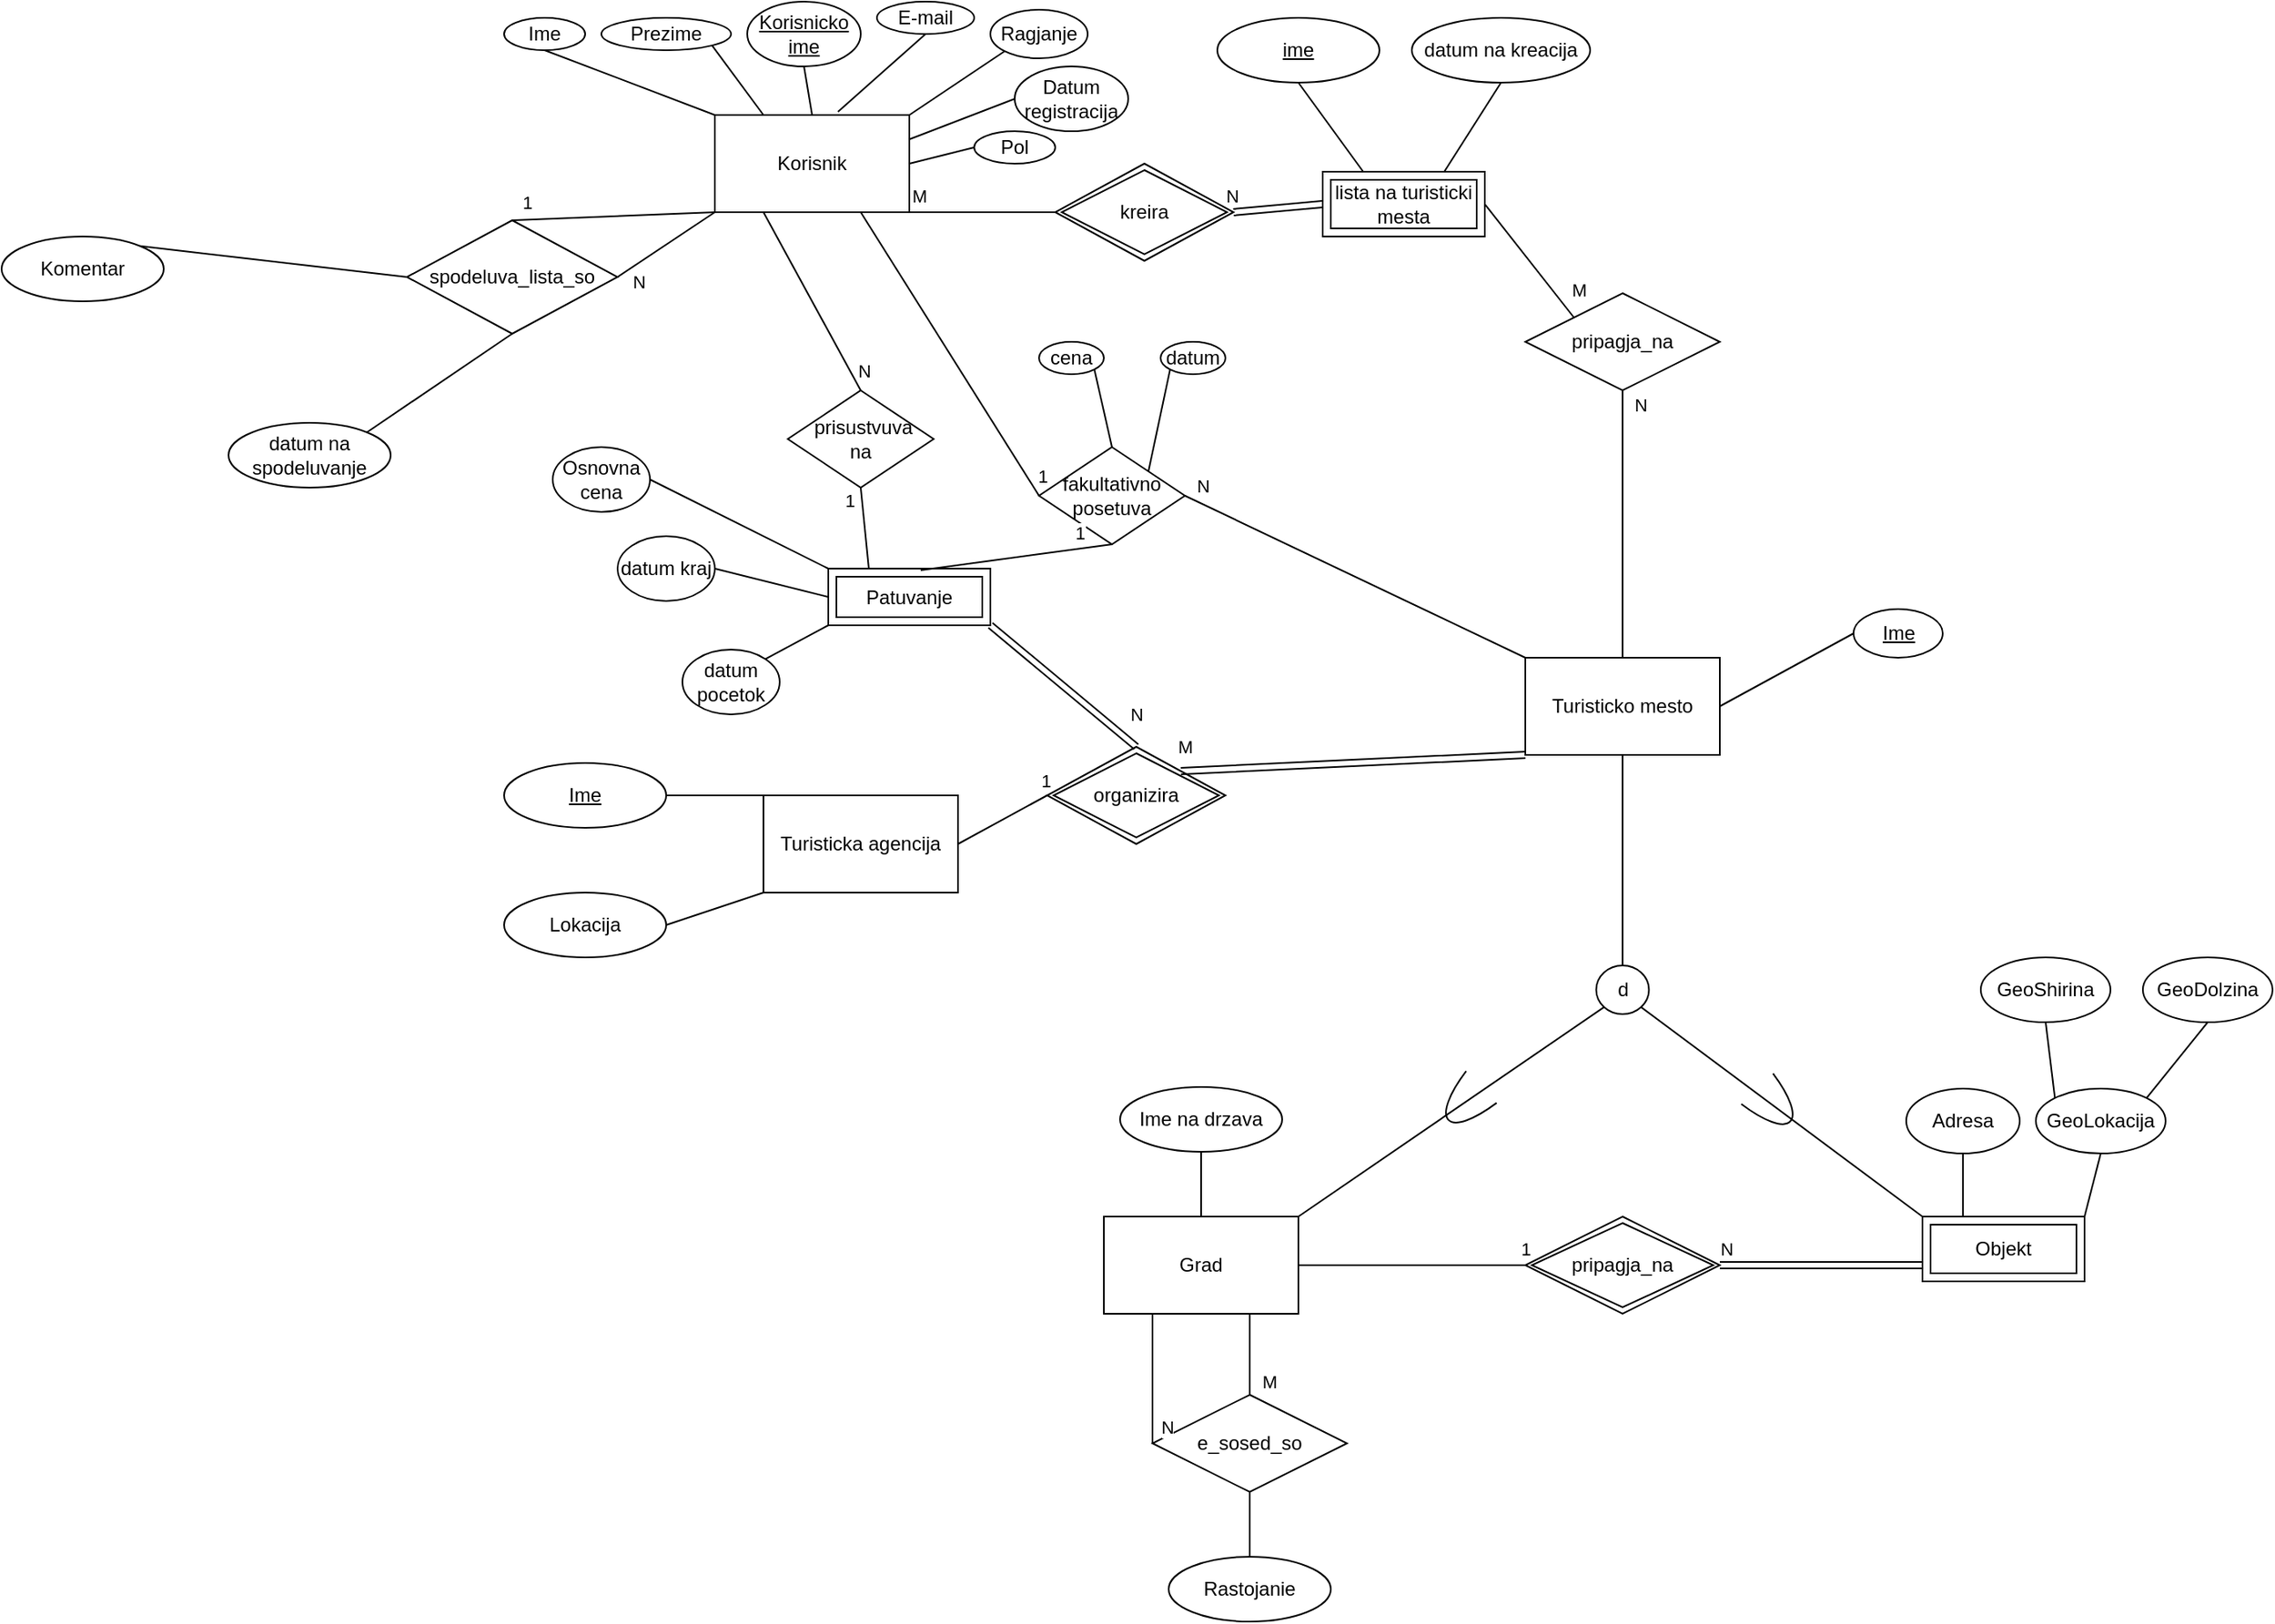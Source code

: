 <mxfile version="22.0.8" type="github">
  <diagram name="Page-1" id="4vaZD6aFRvWip1wH8n_Y">
    <mxGraphModel dx="1322" dy="781" grid="1" gridSize="10" guides="1" tooltips="1" connect="1" arrows="1" fold="1" page="1" pageScale="1" pageWidth="850" pageHeight="1100" math="0" shadow="0">
      <root>
        <mxCell id="0" />
        <mxCell id="1" parent="0" />
        <mxCell id="oy7YL8Xd5E4N8mvJYCTs-1" value="&lt;div&gt;Korisnik&lt;/div&gt;" style="rounded=0;whiteSpace=wrap;html=1;" parent="1" vertex="1">
          <mxGeometry x="160" y="90" width="120" height="60" as="geometry" />
        </mxCell>
        <mxCell id="oy7YL8Xd5E4N8mvJYCTs-9" value="Ime" style="ellipse;whiteSpace=wrap;html=1;align=center;" parent="1" vertex="1">
          <mxGeometry x="30" y="30" width="50" height="20" as="geometry" />
        </mxCell>
        <mxCell id="oy7YL8Xd5E4N8mvJYCTs-10" value="Prezime" style="ellipse;whiteSpace=wrap;html=1;align=center;" parent="1" vertex="1">
          <mxGeometry x="90" y="30" width="80" height="20" as="geometry" />
        </mxCell>
        <mxCell id="oy7YL8Xd5E4N8mvJYCTs-11" value="&lt;div&gt;&lt;u&gt;Korisnicko ime&lt;/u&gt;&lt;/div&gt;" style="ellipse;whiteSpace=wrap;html=1;align=center;" parent="1" vertex="1">
          <mxGeometry x="180" y="20" width="70" height="40" as="geometry" />
        </mxCell>
        <mxCell id="oy7YL8Xd5E4N8mvJYCTs-12" value="E-mail" style="ellipse;whiteSpace=wrap;html=1;align=center;" parent="1" vertex="1">
          <mxGeometry x="260" y="20" width="60" height="20" as="geometry" />
        </mxCell>
        <mxCell id="oy7YL8Xd5E4N8mvJYCTs-13" value="&lt;div&gt;Ragjanje&lt;/div&gt;" style="ellipse;whiteSpace=wrap;html=1;align=center;" parent="1" vertex="1">
          <mxGeometry x="330" y="25" width="60" height="30" as="geometry" />
        </mxCell>
        <mxCell id="oy7YL8Xd5E4N8mvJYCTs-14" value="&lt;div&gt;Datum registracija&lt;/div&gt;" style="ellipse;whiteSpace=wrap;html=1;align=center;" parent="1" vertex="1">
          <mxGeometry x="345" y="60" width="70" height="40" as="geometry" />
        </mxCell>
        <mxCell id="oy7YL8Xd5E4N8mvJYCTs-15" value="&lt;div&gt;Pol&lt;/div&gt;" style="ellipse;whiteSpace=wrap;html=1;align=center;" parent="1" vertex="1">
          <mxGeometry x="320" y="100" width="50" height="20" as="geometry" />
        </mxCell>
        <mxCell id="oy7YL8Xd5E4N8mvJYCTs-18" value="" style="endArrow=none;html=1;rounded=0;entryX=0;entryY=0;entryDx=0;entryDy=0;exitX=0.5;exitY=1;exitDx=0;exitDy=0;" parent="1" source="oy7YL8Xd5E4N8mvJYCTs-9" target="oy7YL8Xd5E4N8mvJYCTs-1" edge="1">
          <mxGeometry width="50" height="50" relative="1" as="geometry">
            <mxPoint x="110" y="340" as="sourcePoint" />
            <mxPoint x="160" y="290" as="targetPoint" />
          </mxGeometry>
        </mxCell>
        <mxCell id="oy7YL8Xd5E4N8mvJYCTs-19" value="" style="endArrow=none;html=1;rounded=0;entryX=0.25;entryY=0;entryDx=0;entryDy=0;exitX=1;exitY=1;exitDx=0;exitDy=0;" parent="1" source="oy7YL8Xd5E4N8mvJYCTs-10" target="oy7YL8Xd5E4N8mvJYCTs-1" edge="1">
          <mxGeometry width="50" height="50" relative="1" as="geometry">
            <mxPoint x="65" y="60" as="sourcePoint" />
            <mxPoint x="170" y="100" as="targetPoint" />
          </mxGeometry>
        </mxCell>
        <mxCell id="oy7YL8Xd5E4N8mvJYCTs-20" value="" style="endArrow=none;html=1;rounded=0;entryX=0.5;entryY=0;entryDx=0;entryDy=0;exitX=0.5;exitY=1;exitDx=0;exitDy=0;" parent="1" source="oy7YL8Xd5E4N8mvJYCTs-11" target="oy7YL8Xd5E4N8mvJYCTs-1" edge="1">
          <mxGeometry width="50" height="50" relative="1" as="geometry">
            <mxPoint x="168" y="57" as="sourcePoint" />
            <mxPoint x="200" y="100" as="targetPoint" />
          </mxGeometry>
        </mxCell>
        <mxCell id="oy7YL8Xd5E4N8mvJYCTs-21" value="" style="endArrow=none;html=1;rounded=0;entryX=0.633;entryY=-0.033;entryDx=0;entryDy=0;exitX=0.5;exitY=1;exitDx=0;exitDy=0;entryPerimeter=0;" parent="1" source="oy7YL8Xd5E4N8mvJYCTs-12" target="oy7YL8Xd5E4N8mvJYCTs-1" edge="1">
          <mxGeometry width="50" height="50" relative="1" as="geometry">
            <mxPoint x="178" y="67" as="sourcePoint" />
            <mxPoint x="210" y="110" as="targetPoint" />
          </mxGeometry>
        </mxCell>
        <mxCell id="oy7YL8Xd5E4N8mvJYCTs-22" value="" style="endArrow=none;html=1;rounded=0;entryX=1;entryY=0;entryDx=0;entryDy=0;exitX=0;exitY=1;exitDx=0;exitDy=0;" parent="1" source="oy7YL8Xd5E4N8mvJYCTs-13" target="oy7YL8Xd5E4N8mvJYCTs-1" edge="1">
          <mxGeometry width="50" height="50" relative="1" as="geometry">
            <mxPoint x="188" y="77" as="sourcePoint" />
            <mxPoint x="220" y="120" as="targetPoint" />
          </mxGeometry>
        </mxCell>
        <mxCell id="oy7YL8Xd5E4N8mvJYCTs-23" value="" style="endArrow=none;html=1;rounded=0;entryX=0;entryY=0.5;entryDx=0;entryDy=0;exitX=1;exitY=0.25;exitDx=0;exitDy=0;" parent="1" source="oy7YL8Xd5E4N8mvJYCTs-1" target="oy7YL8Xd5E4N8mvJYCTs-14" edge="1">
          <mxGeometry width="50" height="50" relative="1" as="geometry">
            <mxPoint x="198" y="87" as="sourcePoint" />
            <mxPoint x="230" y="130" as="targetPoint" />
          </mxGeometry>
        </mxCell>
        <mxCell id="oy7YL8Xd5E4N8mvJYCTs-24" value="" style="endArrow=none;html=1;rounded=0;exitX=0;exitY=0.5;exitDx=0;exitDy=0;entryX=1;entryY=0.5;entryDx=0;entryDy=0;" parent="1" source="oy7YL8Xd5E4N8mvJYCTs-15" target="oy7YL8Xd5E4N8mvJYCTs-1" edge="1">
          <mxGeometry width="50" height="50" relative="1" as="geometry">
            <mxPoint x="208" y="97" as="sourcePoint" />
            <mxPoint x="240" y="140" as="targetPoint" />
          </mxGeometry>
        </mxCell>
        <mxCell id="oy7YL8Xd5E4N8mvJYCTs-25" value="&lt;div&gt;Turisticko mesto&lt;/div&gt;" style="rounded=0;whiteSpace=wrap;html=1;" parent="1" vertex="1">
          <mxGeometry x="660" y="425" width="120" height="60" as="geometry" />
        </mxCell>
        <mxCell id="oy7YL8Xd5E4N8mvJYCTs-26" value="&lt;u&gt;Ime&lt;/u&gt;" style="ellipse;whiteSpace=wrap;html=1;align=center;" parent="1" vertex="1">
          <mxGeometry x="862.5" y="395" width="55" height="30" as="geometry" />
        </mxCell>
        <mxCell id="oy7YL8Xd5E4N8mvJYCTs-27" value="" style="endArrow=none;html=1;rounded=0;entryX=0;entryY=0.5;entryDx=0;entryDy=0;exitX=1;exitY=0.5;exitDx=0;exitDy=0;" parent="1" source="oy7YL8Xd5E4N8mvJYCTs-25" target="oy7YL8Xd5E4N8mvJYCTs-26" edge="1">
          <mxGeometry width="50" height="50" relative="1" as="geometry">
            <mxPoint x="753.75" y="340" as="sourcePoint" />
            <mxPoint x="803.75" y="290" as="targetPoint" />
          </mxGeometry>
        </mxCell>
        <mxCell id="oy7YL8Xd5E4N8mvJYCTs-28" value="" style="endArrow=none;html=1;rounded=0;entryX=0.5;entryY=1;entryDx=0;entryDy=0;exitX=0.5;exitY=0;exitDx=0;exitDy=0;" parent="1" source="oy7YL8Xd5E4N8mvJYCTs-29" target="oy7YL8Xd5E4N8mvJYCTs-25" edge="1">
          <mxGeometry width="50" height="50" relative="1" as="geometry">
            <mxPoint x="890" y="430" as="sourcePoint" />
            <mxPoint x="933.75" y="360" as="targetPoint" />
          </mxGeometry>
        </mxCell>
        <mxCell id="oy7YL8Xd5E4N8mvJYCTs-29" value="d" style="ellipse;whiteSpace=wrap;html=1;align=center;" parent="1" vertex="1">
          <mxGeometry x="703.75" y="615" width="32.5" height="30" as="geometry" />
        </mxCell>
        <mxCell id="oy7YL8Xd5E4N8mvJYCTs-31" value="Grad" style="rounded=0;whiteSpace=wrap;html=1;" parent="1" vertex="1">
          <mxGeometry x="400" y="770" width="120" height="60" as="geometry" />
        </mxCell>
        <mxCell id="oy7YL8Xd5E4N8mvJYCTs-33" value="" style="endArrow=none;html=1;rounded=0;exitX=1;exitY=0;exitDx=0;exitDy=0;entryX=0;entryY=1;entryDx=0;entryDy=0;" parent="1" source="oy7YL8Xd5E4N8mvJYCTs-31" target="oy7YL8Xd5E4N8mvJYCTs-29" edge="1">
          <mxGeometry width="50" height="50" relative="1" as="geometry">
            <mxPoint x="785" y="600" as="sourcePoint" />
            <mxPoint x="835" y="550" as="targetPoint" />
          </mxGeometry>
        </mxCell>
        <mxCell id="oy7YL8Xd5E4N8mvJYCTs-34" value="" style="endArrow=none;html=1;rounded=0;exitX=0;exitY=0;exitDx=0;exitDy=0;entryX=1;entryY=1;entryDx=0;entryDy=0;" parent="1" source="oy7YL8Xd5E4N8mvJYCTs-124" target="oy7YL8Xd5E4N8mvJYCTs-29" edge="1">
          <mxGeometry width="50" height="50" relative="1" as="geometry">
            <mxPoint x="901" y="770" as="sourcePoint" />
            <mxPoint x="894" y="556" as="targetPoint" />
          </mxGeometry>
        </mxCell>
        <mxCell id="oy7YL8Xd5E4N8mvJYCTs-35" value="Ime na drzava" style="ellipse;whiteSpace=wrap;html=1;align=center;" parent="1" vertex="1">
          <mxGeometry x="410" y="690" width="100" height="40" as="geometry" />
        </mxCell>
        <mxCell id="oy7YL8Xd5E4N8mvJYCTs-36" value="" style="endArrow=none;html=1;rounded=0;exitX=0.5;exitY=0;exitDx=0;exitDy=0;entryX=0.5;entryY=1;entryDx=0;entryDy=0;" parent="1" source="oy7YL8Xd5E4N8mvJYCTs-31" target="oy7YL8Xd5E4N8mvJYCTs-35" edge="1">
          <mxGeometry width="50" height="50" relative="1" as="geometry">
            <mxPoint x="760" y="720" as="sourcePoint" />
            <mxPoint x="809" y="656" as="targetPoint" />
          </mxGeometry>
        </mxCell>
        <mxCell id="oy7YL8Xd5E4N8mvJYCTs-37" value="Adresa" style="ellipse;whiteSpace=wrap;html=1;align=center;" parent="1" vertex="1">
          <mxGeometry x="895" y="691" width="70" height="40" as="geometry" />
        </mxCell>
        <mxCell id="oy7YL8Xd5E4N8mvJYCTs-38" value="" style="endArrow=none;html=1;rounded=0;exitX=0.25;exitY=0;exitDx=0;exitDy=0;entryX=0.5;entryY=1;entryDx=0;entryDy=0;" parent="1" source="oy7YL8Xd5E4N8mvJYCTs-124" target="oy7YL8Xd5E4N8mvJYCTs-37" edge="1">
          <mxGeometry width="50" height="50" relative="1" as="geometry">
            <mxPoint x="931" y="770" as="sourcePoint" />
            <mxPoint x="820" y="666" as="targetPoint" />
          </mxGeometry>
        </mxCell>
        <mxCell id="oy7YL8Xd5E4N8mvJYCTs-40" value="&lt;div&gt;GeoLokacija&lt;/div&gt;" style="ellipse;whiteSpace=wrap;html=1;align=center;" parent="1" vertex="1">
          <mxGeometry x="975" y="691" width="80" height="40" as="geometry" />
        </mxCell>
        <mxCell id="oy7YL8Xd5E4N8mvJYCTs-41" value="" style="endArrow=none;html=1;rounded=0;exitX=1;exitY=0;exitDx=0;exitDy=0;entryX=0.5;entryY=1;entryDx=0;entryDy=0;" parent="1" source="oy7YL8Xd5E4N8mvJYCTs-124" target="oy7YL8Xd5E4N8mvJYCTs-40" edge="1">
          <mxGeometry width="50" height="50" relative="1" as="geometry">
            <mxPoint x="1014.04" y="769.58" as="sourcePoint" />
            <mxPoint x="920" y="666" as="targetPoint" />
          </mxGeometry>
        </mxCell>
        <mxCell id="oy7YL8Xd5E4N8mvJYCTs-42" value="pripagja_na" style="shape=rhombus;perimeter=rhombusPerimeter;whiteSpace=wrap;html=1;align=center;double=1;" parent="1" vertex="1">
          <mxGeometry x="660" y="770" width="120" height="60" as="geometry" />
        </mxCell>
        <mxCell id="oy7YL8Xd5E4N8mvJYCTs-43" value="1" style="endArrow=none;html=1;rounded=0;exitX=1;exitY=0.5;exitDx=0;exitDy=0;entryX=0;entryY=0.5;entryDx=0;entryDy=0;" parent="1" source="oy7YL8Xd5E4N8mvJYCTs-31" target="oy7YL8Xd5E4N8mvJYCTs-42" edge="1">
          <mxGeometry x="1" y="10" width="50" height="50" relative="1" as="geometry">
            <mxPoint x="865" y="930" as="sourcePoint" />
            <mxPoint x="915" y="880" as="targetPoint" />
            <mxPoint as="offset" />
          </mxGeometry>
        </mxCell>
        <mxCell id="oy7YL8Xd5E4N8mvJYCTs-46" value="&lt;div&gt;e_sosed_so&lt;/div&gt;" style="shape=rhombus;perimeter=rhombusPerimeter;whiteSpace=wrap;html=1;align=center;" parent="1" vertex="1">
          <mxGeometry x="430" y="880" width="120" height="60" as="geometry" />
        </mxCell>
        <mxCell id="oy7YL8Xd5E4N8mvJYCTs-47" value="GeoShirina" style="ellipse;whiteSpace=wrap;html=1;align=center;" parent="1" vertex="1">
          <mxGeometry x="941" y="610" width="80" height="40" as="geometry" />
        </mxCell>
        <mxCell id="oy7YL8Xd5E4N8mvJYCTs-48" value="" style="endArrow=none;html=1;rounded=0;exitX=0.5;exitY=1;exitDx=0;exitDy=0;entryX=0;entryY=0;entryDx=0;entryDy=0;" parent="1" source="oy7YL8Xd5E4N8mvJYCTs-47" target="oy7YL8Xd5E4N8mvJYCTs-40" edge="1">
          <mxGeometry width="50" height="50" relative="1" as="geometry">
            <mxPoint x="981" y="650.0" as="sourcePoint" />
            <mxPoint x="991" y="860" as="targetPoint" />
          </mxGeometry>
        </mxCell>
        <mxCell id="oy7YL8Xd5E4N8mvJYCTs-49" value="GeoDolzina" style="ellipse;whiteSpace=wrap;html=1;align=center;" parent="1" vertex="1">
          <mxGeometry x="1041" y="610" width="80" height="40" as="geometry" />
        </mxCell>
        <mxCell id="oy7YL8Xd5E4N8mvJYCTs-50" value="" style="endArrow=none;html=1;rounded=0;exitX=1;exitY=0;exitDx=0;exitDy=0;entryX=0.5;entryY=1;entryDx=0;entryDy=0;" parent="1" source="oy7YL8Xd5E4N8mvJYCTs-40" target="oy7YL8Xd5E4N8mvJYCTs-49" edge="1">
          <mxGeometry width="50" height="50" relative="1" as="geometry">
            <mxPoint x="981" y="630" as="sourcePoint" />
            <mxPoint x="1031" y="580" as="targetPoint" />
          </mxGeometry>
        </mxCell>
        <mxCell id="oy7YL8Xd5E4N8mvJYCTs-51" value="N" style="endArrow=none;html=1;rounded=0;exitX=0;exitY=0.5;exitDx=0;exitDy=0;entryX=0.25;entryY=1;entryDx=0;entryDy=0;" parent="1" source="oy7YL8Xd5E4N8mvJYCTs-46" target="oy7YL8Xd5E4N8mvJYCTs-31" edge="1">
          <mxGeometry x="-0.746" y="-9" width="50" height="50" relative="1" as="geometry">
            <mxPoint x="490" y="920" as="sourcePoint" />
            <mxPoint x="540" y="870" as="targetPoint" />
            <mxPoint as="offset" />
          </mxGeometry>
        </mxCell>
        <mxCell id="oy7YL8Xd5E4N8mvJYCTs-52" value="M" style="endArrow=none;html=1;rounded=0;entryX=0.75;entryY=1;entryDx=0;entryDy=0;exitX=0.5;exitY=0;exitDx=0;exitDy=0;" parent="1" source="oy7YL8Xd5E4N8mvJYCTs-46" target="oy7YL8Xd5E4N8mvJYCTs-31" edge="1">
          <mxGeometry x="-0.677" y="-11" width="50" height="50" relative="1" as="geometry">
            <mxPoint x="640" y="880" as="sourcePoint" />
            <mxPoint x="690" y="830" as="targetPoint" />
            <mxPoint x="1" as="offset" />
          </mxGeometry>
        </mxCell>
        <mxCell id="oy7YL8Xd5E4N8mvJYCTs-54" value="" style="endArrow=none;html=1;rounded=0;entryX=0.5;entryY=1;entryDx=0;entryDy=0;exitX=0.5;exitY=0;exitDx=0;exitDy=0;" parent="1" source="oy7YL8Xd5E4N8mvJYCTs-55" target="oy7YL8Xd5E4N8mvJYCTs-46" edge="1">
          <mxGeometry width="50" height="50" relative="1" as="geometry">
            <mxPoint x="660" y="980" as="sourcePoint" />
            <mxPoint x="700" y="830" as="targetPoint" />
          </mxGeometry>
        </mxCell>
        <mxCell id="oy7YL8Xd5E4N8mvJYCTs-55" value="Rastojanie" style="ellipse;whiteSpace=wrap;html=1;align=center;" parent="1" vertex="1">
          <mxGeometry x="440" y="980" width="100" height="40" as="geometry" />
        </mxCell>
        <mxCell id="oy7YL8Xd5E4N8mvJYCTs-60" value="&lt;u&gt;ime&lt;/u&gt;" style="ellipse;whiteSpace=wrap;html=1;align=center;" parent="1" vertex="1">
          <mxGeometry x="470" y="30" width="100" height="40" as="geometry" />
        </mxCell>
        <mxCell id="oy7YL8Xd5E4N8mvJYCTs-61" value="" style="endArrow=none;html=1;rounded=0;exitX=0.5;exitY=1;exitDx=0;exitDy=0;entryX=0.25;entryY=0;entryDx=0;entryDy=0;" parent="1" source="oy7YL8Xd5E4N8mvJYCTs-60" target="oy7YL8Xd5E4N8mvJYCTs-109" edge="1">
          <mxGeometry width="50" height="50" relative="1" as="geometry">
            <mxPoint x="285.355" y="272.928" as="sourcePoint" />
            <mxPoint x="410" y="250" as="targetPoint" />
          </mxGeometry>
        </mxCell>
        <mxCell id="oy7YL8Xd5E4N8mvJYCTs-62" value="" style="endArrow=none;html=1;rounded=0;entryX=0.5;entryY=1;entryDx=0;entryDy=0;exitX=0.75;exitY=0;exitDx=0;exitDy=0;" parent="1" source="oy7YL8Xd5E4N8mvJYCTs-109" target="oy7YL8Xd5E4N8mvJYCTs-63" edge="1">
          <mxGeometry width="50" height="50" relative="1" as="geometry">
            <mxPoint x="375" y="267.07" as="sourcePoint" />
            <mxPoint x="470" y="250" as="targetPoint" />
          </mxGeometry>
        </mxCell>
        <mxCell id="oy7YL8Xd5E4N8mvJYCTs-63" value="datum na kreacija" style="ellipse;whiteSpace=wrap;html=1;align=center;" parent="1" vertex="1">
          <mxGeometry x="590" y="30" width="110" height="40" as="geometry" />
        </mxCell>
        <mxCell id="oy7YL8Xd5E4N8mvJYCTs-64" value="spodeluva_lista_so" style="shape=rhombus;perimeter=rhombusPerimeter;whiteSpace=wrap;html=1;align=center;" parent="1" vertex="1">
          <mxGeometry x="-30" y="155" width="130" height="70" as="geometry" />
        </mxCell>
        <mxCell id="oy7YL8Xd5E4N8mvJYCTs-65" value="1" style="endArrow=none;html=1;rounded=0;entryX=0;entryY=1;entryDx=0;entryDy=0;exitX=0.5;exitY=0;exitDx=0;exitDy=0;" parent="1" source="oy7YL8Xd5E4N8mvJYCTs-64" target="oy7YL8Xd5E4N8mvJYCTs-1" edge="1">
          <mxGeometry x="-0.85" y="11" width="50" height="50" relative="1" as="geometry">
            <mxPoint x="100" y="180" as="sourcePoint" />
            <mxPoint x="150" y="130" as="targetPoint" />
            <mxPoint as="offset" />
          </mxGeometry>
        </mxCell>
        <mxCell id="oy7YL8Xd5E4N8mvJYCTs-66" value="N" style="endArrow=none;html=1;rounded=0;exitX=1;exitY=0.5;exitDx=0;exitDy=0;entryX=0;entryY=1;entryDx=0;entryDy=0;" parent="1" source="oy7YL8Xd5E4N8mvJYCTs-64" target="oy7YL8Xd5E4N8mvJYCTs-1" edge="1">
          <mxGeometry x="-0.751" y="-10" width="50" height="50" relative="1" as="geometry">
            <mxPoint x="170" y="220" as="sourcePoint" />
            <mxPoint x="220" y="170" as="targetPoint" />
            <mxPoint as="offset" />
          </mxGeometry>
        </mxCell>
        <mxCell id="oy7YL8Xd5E4N8mvJYCTs-67" value="" style="endArrow=none;html=1;rounded=0;entryX=0;entryY=0.5;entryDx=0;entryDy=0;exitX=1;exitY=0;exitDx=0;exitDy=0;" parent="1" source="oy7YL8Xd5E4N8mvJYCTs-69" target="oy7YL8Xd5E4N8mvJYCTs-64" edge="1">
          <mxGeometry width="50" height="50" relative="1" as="geometry">
            <mxPoint x="60" y="300" as="sourcePoint" />
            <mxPoint x="70" y="310" as="targetPoint" />
          </mxGeometry>
        </mxCell>
        <mxCell id="oy7YL8Xd5E4N8mvJYCTs-69" value="Komentar" style="ellipse;whiteSpace=wrap;html=1;align=center;" parent="1" vertex="1">
          <mxGeometry x="-280" y="165" width="100" height="40" as="geometry" />
        </mxCell>
        <mxCell id="oy7YL8Xd5E4N8mvJYCTs-70" value="datum na spodeluvanje" style="ellipse;whiteSpace=wrap;html=1;align=center;" parent="1" vertex="1">
          <mxGeometry x="-140" y="280" width="100" height="40" as="geometry" />
        </mxCell>
        <mxCell id="oy7YL8Xd5E4N8mvJYCTs-72" value="pripagja_na" style="shape=rhombus;perimeter=rhombusPerimeter;whiteSpace=wrap;html=1;align=center;" parent="1" vertex="1">
          <mxGeometry x="660" y="200" width="120" height="60" as="geometry" />
        </mxCell>
        <mxCell id="oy7YL8Xd5E4N8mvJYCTs-75" value="M" style="endArrow=none;html=1;rounded=0;exitX=1;exitY=0.5;exitDx=0;exitDy=0;entryX=0;entryY=0;entryDx=0;entryDy=0;" parent="1" source="oy7YL8Xd5E4N8mvJYCTs-109" target="oy7YL8Xd5E4N8mvJYCTs-72" edge="1">
          <mxGeometry x="0.752" y="13" width="50" height="50" relative="1" as="geometry">
            <mxPoint x="500" y="220" as="sourcePoint" />
            <mxPoint x="570" y="190" as="targetPoint" />
            <mxPoint as="offset" />
          </mxGeometry>
        </mxCell>
        <mxCell id="oy7YL8Xd5E4N8mvJYCTs-76" value="N" style="endArrow=none;html=1;rounded=0;exitX=0.5;exitY=1;exitDx=0;exitDy=0;entryX=0.5;entryY=0;entryDx=0;entryDy=0;" parent="1" source="oy7YL8Xd5E4N8mvJYCTs-72" target="oy7YL8Xd5E4N8mvJYCTs-25" edge="1">
          <mxGeometry x="-0.888" y="11" width="50" height="50" relative="1" as="geometry">
            <mxPoint x="510" y="230" as="sourcePoint" />
            <mxPoint x="620" y="230" as="targetPoint" />
            <mxPoint as="offset" />
          </mxGeometry>
        </mxCell>
        <mxCell id="oy7YL8Xd5E4N8mvJYCTs-80" value="M" style="endArrow=none;html=1;rounded=0;entryX=1;entryY=1;entryDx=0;entryDy=0;exitX=0;exitY=0.5;exitDx=0;exitDy=0;" parent="1" source="oy7YL8Xd5E4N8mvJYCTs-105" target="oy7YL8Xd5E4N8mvJYCTs-1" edge="1">
          <mxGeometry x="0.882" y="-10" width="50" height="50" relative="1" as="geometry">
            <mxPoint x="280" y="190" as="sourcePoint" />
            <mxPoint x="280" y="170" as="targetPoint" />
            <mxPoint as="offset" />
          </mxGeometry>
        </mxCell>
        <mxCell id="oy7YL8Xd5E4N8mvJYCTs-85" value="" style="endArrow=none;html=1;rounded=0;exitX=0.5;exitY=1;exitDx=0;exitDy=0;entryX=1;entryY=0;entryDx=0;entryDy=0;" parent="1" source="oy7YL8Xd5E4N8mvJYCTs-64" target="oy7YL8Xd5E4N8mvJYCTs-70" edge="1">
          <mxGeometry width="50" height="50" relative="1" as="geometry">
            <mxPoint x="150" y="340" as="sourcePoint" />
            <mxPoint x="200" y="290" as="targetPoint" />
          </mxGeometry>
        </mxCell>
        <mxCell id="oy7YL8Xd5E4N8mvJYCTs-86" value="Turisticka agencija" style="rounded=0;whiteSpace=wrap;html=1;" parent="1" vertex="1">
          <mxGeometry x="190" y="510" width="120" height="60" as="geometry" />
        </mxCell>
        <mxCell id="oy7YL8Xd5E4N8mvJYCTs-87" value="&lt;u&gt;Ime&lt;/u&gt;" style="ellipse;whiteSpace=wrap;html=1;align=center;" parent="1" vertex="1">
          <mxGeometry x="30" y="490" width="100" height="40" as="geometry" />
        </mxCell>
        <mxCell id="oy7YL8Xd5E4N8mvJYCTs-88" value="" style="endArrow=none;html=1;rounded=0;entryX=0;entryY=0;entryDx=0;entryDy=0;exitX=1;exitY=0.5;exitDx=0;exitDy=0;" parent="1" source="oy7YL8Xd5E4N8mvJYCTs-87" target="oy7YL8Xd5E4N8mvJYCTs-86" edge="1">
          <mxGeometry width="50" height="50" relative="1" as="geometry">
            <mxPoint x="150" y="500" as="sourcePoint" />
            <mxPoint x="200" y="450" as="targetPoint" />
          </mxGeometry>
        </mxCell>
        <mxCell id="oy7YL8Xd5E4N8mvJYCTs-89" value="Lokacija" style="ellipse;whiteSpace=wrap;html=1;align=center;" parent="1" vertex="1">
          <mxGeometry x="30" y="570" width="100" height="40" as="geometry" />
        </mxCell>
        <mxCell id="oy7YL8Xd5E4N8mvJYCTs-90" value="" style="endArrow=none;html=1;rounded=0;exitX=1;exitY=0.5;exitDx=0;exitDy=0;entryX=0;entryY=1;entryDx=0;entryDy=0;" parent="1" source="oy7YL8Xd5E4N8mvJYCTs-89" target="oy7YL8Xd5E4N8mvJYCTs-86" edge="1">
          <mxGeometry width="50" height="50" relative="1" as="geometry">
            <mxPoint x="190" y="400" as="sourcePoint" />
            <mxPoint x="240" y="350" as="targetPoint" />
          </mxGeometry>
        </mxCell>
        <mxCell id="oy7YL8Xd5E4N8mvJYCTs-100" value="1" style="endArrow=none;html=1;rounded=0;exitX=1;exitY=0.5;exitDx=0;exitDy=0;entryX=0;entryY=0.5;entryDx=0;entryDy=0;" parent="1" source="oy7YL8Xd5E4N8mvJYCTs-86" target="oy7YL8Xd5E4N8mvJYCTs-106" edge="1">
          <mxGeometry x="1" y="11" width="50" height="50" relative="1" as="geometry">
            <mxPoint x="300" y="490" as="sourcePoint" />
            <mxPoint x="335" y="410.0" as="targetPoint" />
            <mxPoint x="4" y="1" as="offset" />
          </mxGeometry>
        </mxCell>
        <mxCell id="oy7YL8Xd5E4N8mvJYCTs-104" value="N" style="shape=link;html=1;rounded=0;entryX=0;entryY=0.5;entryDx=0;entryDy=0;exitX=1;exitY=0.5;exitDx=0;exitDy=0;" parent="1" source="oy7YL8Xd5E4N8mvJYCTs-105" target="oy7YL8Xd5E4N8mvJYCTs-109" edge="1">
          <mxGeometry x="-1" y="10" relative="1" as="geometry">
            <mxPoint x="340" y="220" as="sourcePoint" />
            <mxPoint x="380" y="220" as="targetPoint" />
            <mxPoint as="offset" />
          </mxGeometry>
        </mxCell>
        <mxCell id="oy7YL8Xd5E4N8mvJYCTs-105" value="kreira" style="shape=rhombus;double=1;perimeter=rhombusPerimeter;whiteSpace=wrap;html=1;align=center;" parent="1" vertex="1">
          <mxGeometry x="370" y="120" width="110" height="60" as="geometry" />
        </mxCell>
        <mxCell id="oy7YL8Xd5E4N8mvJYCTs-106" value="organizira" style="shape=rhombus;double=1;perimeter=rhombusPerimeter;whiteSpace=wrap;html=1;align=center;" parent="1" vertex="1">
          <mxGeometry x="365" y="480" width="110" height="60" as="geometry" />
        </mxCell>
        <mxCell id="oy7YL8Xd5E4N8mvJYCTs-107" value="N" style="shape=link;html=1;rounded=0;exitX=0.5;exitY=0;exitDx=0;exitDy=0;entryX=1;entryY=1;entryDx=0;entryDy=0;" parent="1" source="oy7YL8Xd5E4N8mvJYCTs-106" target="oy7YL8Xd5E4N8mvJYCTs-111" edge="1">
          <mxGeometry x="-0.781" y="-15" relative="1" as="geometry">
            <mxPoint x="430" y="540" as="sourcePoint" />
            <mxPoint x="500" y="410" as="targetPoint" />
            <mxPoint as="offset" />
          </mxGeometry>
        </mxCell>
        <mxCell id="oy7YL8Xd5E4N8mvJYCTs-109" value="lista na turisticki mesta" style="shape=ext;margin=3;double=1;whiteSpace=wrap;html=1;align=center;" parent="1" vertex="1">
          <mxGeometry x="535" y="125" width="100" height="40" as="geometry" />
        </mxCell>
        <mxCell id="oy7YL8Xd5E4N8mvJYCTs-111" value="Patuvanje" style="shape=ext;margin=3;double=1;whiteSpace=wrap;html=1;align=center;" parent="1" vertex="1">
          <mxGeometry x="230" y="370" width="100" height="35" as="geometry" />
        </mxCell>
        <mxCell id="oy7YL8Xd5E4N8mvJYCTs-112" value="M" style="endArrow=none;html=1;rounded=0;exitX=1;exitY=0;exitDx=0;exitDy=0;entryX=0;entryY=1;entryDx=0;entryDy=0;shape=link;" parent="1" source="oy7YL8Xd5E4N8mvJYCTs-106" target="oy7YL8Xd5E4N8mvJYCTs-25" edge="1">
          <mxGeometry x="-0.97" y="15" width="50" height="50" relative="1" as="geometry">
            <mxPoint x="300" y="420" as="sourcePoint" />
            <mxPoint x="450" y="420" as="targetPoint" />
            <mxPoint as="offset" />
          </mxGeometry>
        </mxCell>
        <mxCell id="oy7YL8Xd5E4N8mvJYCTs-117" value="datum pocetok" style="ellipse;whiteSpace=wrap;html=1;align=center;" parent="1" vertex="1">
          <mxGeometry x="140" y="420" width="60" height="40" as="geometry" />
        </mxCell>
        <mxCell id="oy7YL8Xd5E4N8mvJYCTs-118" value="datum kraj" style="ellipse;whiteSpace=wrap;html=1;align=center;" parent="1" vertex="1">
          <mxGeometry x="100" y="350" width="60" height="40" as="geometry" />
        </mxCell>
        <mxCell id="oy7YL8Xd5E4N8mvJYCTs-119" value="" style="endArrow=none;html=1;rounded=0;exitX=1;exitY=0.5;exitDx=0;exitDy=0;entryX=0;entryY=0.5;entryDx=0;entryDy=0;" parent="1" source="oy7YL8Xd5E4N8mvJYCTs-118" target="oy7YL8Xd5E4N8mvJYCTs-111" edge="1">
          <mxGeometry width="50" height="50" relative="1" as="geometry">
            <mxPoint x="670" y="430" as="sourcePoint" />
            <mxPoint x="720" y="380" as="targetPoint" />
          </mxGeometry>
        </mxCell>
        <mxCell id="oy7YL8Xd5E4N8mvJYCTs-120" value="" style="endArrow=none;html=1;rounded=0;exitX=1;exitY=0;exitDx=0;exitDy=0;entryX=0;entryY=1;entryDx=0;entryDy=0;" parent="1" source="oy7YL8Xd5E4N8mvJYCTs-117" target="oy7YL8Xd5E4N8mvJYCTs-111" edge="1">
          <mxGeometry width="50" height="50" relative="1" as="geometry">
            <mxPoint x="670" y="430" as="sourcePoint" />
            <mxPoint x="720" y="380" as="targetPoint" />
          </mxGeometry>
        </mxCell>
        <mxCell id="oy7YL8Xd5E4N8mvJYCTs-121" value="Osnovna cena" style="ellipse;whiteSpace=wrap;html=1;align=center;" parent="1" vertex="1">
          <mxGeometry x="60" y="295" width="60" height="40" as="geometry" />
        </mxCell>
        <mxCell id="oy7YL8Xd5E4N8mvJYCTs-122" value="" style="endArrow=none;html=1;rounded=0;entryX=0;entryY=0;entryDx=0;entryDy=0;exitX=1;exitY=0.5;exitDx=0;exitDy=0;" parent="1" source="oy7YL8Xd5E4N8mvJYCTs-121" target="oy7YL8Xd5E4N8mvJYCTs-111" edge="1">
          <mxGeometry width="50" height="50" relative="1" as="geometry">
            <mxPoint x="750" y="640" as="sourcePoint" />
            <mxPoint x="800" y="590" as="targetPoint" />
          </mxGeometry>
        </mxCell>
        <mxCell id="oy7YL8Xd5E4N8mvJYCTs-124" value="Objekt" style="shape=ext;margin=3;double=1;whiteSpace=wrap;html=1;align=center;" parent="1" vertex="1">
          <mxGeometry x="905" y="770" width="100" height="40" as="geometry" />
        </mxCell>
        <mxCell id="oy7YL8Xd5E4N8mvJYCTs-128" value="N" style="shape=link;html=1;rounded=0;exitX=1;exitY=0.5;exitDx=0;exitDy=0;entryX=0;entryY=0.75;entryDx=0;entryDy=0;" parent="1" source="oy7YL8Xd5E4N8mvJYCTs-42" target="oy7YL8Xd5E4N8mvJYCTs-124" edge="1">
          <mxGeometry x="-0.934" y="10" relative="1" as="geometry">
            <mxPoint x="795" y="810" as="sourcePoint" />
            <mxPoint x="955" y="810" as="targetPoint" />
            <mxPoint as="offset" />
          </mxGeometry>
        </mxCell>
        <mxCell id="oy7YL8Xd5E4N8mvJYCTs-130" value="&amp;nbsp;prisustvuva&lt;br&gt;na" style="shape=rhombus;perimeter=rhombusPerimeter;whiteSpace=wrap;html=1;align=center;" parent="1" vertex="1">
          <mxGeometry x="205" y="260" width="90" height="60" as="geometry" />
        </mxCell>
        <mxCell id="oy7YL8Xd5E4N8mvJYCTs-131" value="N" style="endArrow=none;html=1;rounded=0;entryX=0.25;entryY=1;entryDx=0;entryDy=0;exitX=0.5;exitY=0;exitDx=0;exitDy=0;" parent="1" source="oy7YL8Xd5E4N8mvJYCTs-130" target="oy7YL8Xd5E4N8mvJYCTs-1" edge="1">
          <mxGeometry x="-0.847" y="-7" width="50" height="50" relative="1" as="geometry">
            <mxPoint x="210" y="220" as="sourcePoint" />
            <mxPoint x="260" y="170" as="targetPoint" />
            <mxPoint as="offset" />
          </mxGeometry>
        </mxCell>
        <mxCell id="oy7YL8Xd5E4N8mvJYCTs-132" value="1" style="endArrow=none;html=1;rounded=0;entryX=0.5;entryY=1;entryDx=0;entryDy=0;exitX=0.25;exitY=0;exitDx=0;exitDy=0;" parent="1" source="oy7YL8Xd5E4N8mvJYCTs-111" target="oy7YL8Xd5E4N8mvJYCTs-130" edge="1">
          <mxGeometry x="0.688" y="8" width="50" height="50" relative="1" as="geometry">
            <mxPoint x="313" y="205" as="sourcePoint" />
            <mxPoint x="260" y="160" as="targetPoint" />
            <mxPoint y="-1" as="offset" />
          </mxGeometry>
        </mxCell>
        <mxCell id="oy7YL8Xd5E4N8mvJYCTs-134" value="fakultativno posetuva" style="shape=rhombus;perimeter=rhombusPerimeter;whiteSpace=wrap;html=1;align=center;" parent="1" vertex="1">
          <mxGeometry x="360" y="295" width="90" height="60" as="geometry" />
        </mxCell>
        <mxCell id="oy7YL8Xd5E4N8mvJYCTs-136" value="1" style="endArrow=none;html=1;rounded=0;entryX=0.75;entryY=1;entryDx=0;entryDy=0;exitX=0;exitY=0.5;exitDx=0;exitDy=0;" parent="1" source="oy7YL8Xd5E4N8mvJYCTs-134" target="oy7YL8Xd5E4N8mvJYCTs-1" edge="1">
          <mxGeometry x="-0.901" y="-7" width="50" height="50" relative="1" as="geometry">
            <mxPoint x="300" y="230" as="sourcePoint" />
            <mxPoint x="350" y="180" as="targetPoint" />
            <mxPoint x="1" as="offset" />
          </mxGeometry>
        </mxCell>
        <mxCell id="oy7YL8Xd5E4N8mvJYCTs-138" value="N" style="endArrow=none;html=1;rounded=0;exitX=1;exitY=0.5;exitDx=0;exitDy=0;entryX=0;entryY=0;entryDx=0;entryDy=0;" parent="1" source="oy7YL8Xd5E4N8mvJYCTs-134" target="oy7YL8Xd5E4N8mvJYCTs-25" edge="1">
          <mxGeometry x="-0.935" y="10" width="50" height="50" relative="1" as="geometry">
            <mxPoint x="530" y="280" as="sourcePoint" />
            <mxPoint x="660" y="240" as="targetPoint" />
            <Array as="points" />
            <mxPoint as="offset" />
          </mxGeometry>
        </mxCell>
        <mxCell id="oy7YL8Xd5E4N8mvJYCTs-139" value="1" style="endArrow=none;html=1;rounded=0;entryX=0.5;entryY=1;entryDx=0;entryDy=0;exitX=0.57;exitY=0.029;exitDx=0;exitDy=0;exitPerimeter=0;" parent="1" source="oy7YL8Xd5E4N8mvJYCTs-111" target="oy7YL8Xd5E4N8mvJYCTs-134" edge="1">
          <mxGeometry x="0.685" y="10" width="50" height="50" relative="1" as="geometry">
            <mxPoint x="350" y="310" as="sourcePoint" />
            <mxPoint x="400" y="260" as="targetPoint" />
            <mxPoint as="offset" />
          </mxGeometry>
        </mxCell>
        <mxCell id="oy7YL8Xd5E4N8mvJYCTs-140" value="datum" style="ellipse;whiteSpace=wrap;html=1;align=center;" parent="1" vertex="1">
          <mxGeometry x="435" y="230" width="40" height="20" as="geometry" />
        </mxCell>
        <mxCell id="oy7YL8Xd5E4N8mvJYCTs-141" value="" style="endArrow=none;html=1;rounded=0;exitX=1;exitY=0;exitDx=0;exitDy=0;entryX=0;entryY=1;entryDx=0;entryDy=0;" parent="1" source="oy7YL8Xd5E4N8mvJYCTs-134" target="oy7YL8Xd5E4N8mvJYCTs-140" edge="1">
          <mxGeometry width="50" height="50" relative="1" as="geometry">
            <mxPoint x="360" y="220" as="sourcePoint" />
            <mxPoint x="410" y="170" as="targetPoint" />
          </mxGeometry>
        </mxCell>
        <mxCell id="oy7YL8Xd5E4N8mvJYCTs-142" value="cena" style="ellipse;whiteSpace=wrap;html=1;align=center;" parent="1" vertex="1">
          <mxGeometry x="360" y="230" width="40" height="20" as="geometry" />
        </mxCell>
        <mxCell id="oy7YL8Xd5E4N8mvJYCTs-145" value="" style="endArrow=none;html=1;rounded=0;exitX=1;exitY=1;exitDx=0;exitDy=0;entryX=0.5;entryY=0;entryDx=0;entryDy=0;" parent="1" source="oy7YL8Xd5E4N8mvJYCTs-142" target="oy7YL8Xd5E4N8mvJYCTs-134" edge="1">
          <mxGeometry width="50" height="50" relative="1" as="geometry">
            <mxPoint x="380" y="260" as="sourcePoint" />
            <mxPoint x="430" y="210" as="targetPoint" />
          </mxGeometry>
        </mxCell>
        <mxCell id="NbHenBSnprE0DpPrcXFl-4" value="" style="verticalLabelPosition=bottom;verticalAlign=top;html=1;shape=mxgraph.basic.arc;startAngle=0.321;endAngle=0.681;rotation=45;" parent="1" vertex="1">
          <mxGeometry x="633" y="625" width="30" height="100" as="geometry" />
        </mxCell>
        <mxCell id="NbHenBSnprE0DpPrcXFl-6" value="" style="verticalLabelPosition=bottom;verticalAlign=top;html=1;shape=mxgraph.basic.arc;startAngle=0.321;endAngle=0.681;rotation=-45;" parent="1" vertex="1">
          <mxGeometry x="773" y="626" width="30" height="100" as="geometry" />
        </mxCell>
      </root>
    </mxGraphModel>
  </diagram>
</mxfile>
